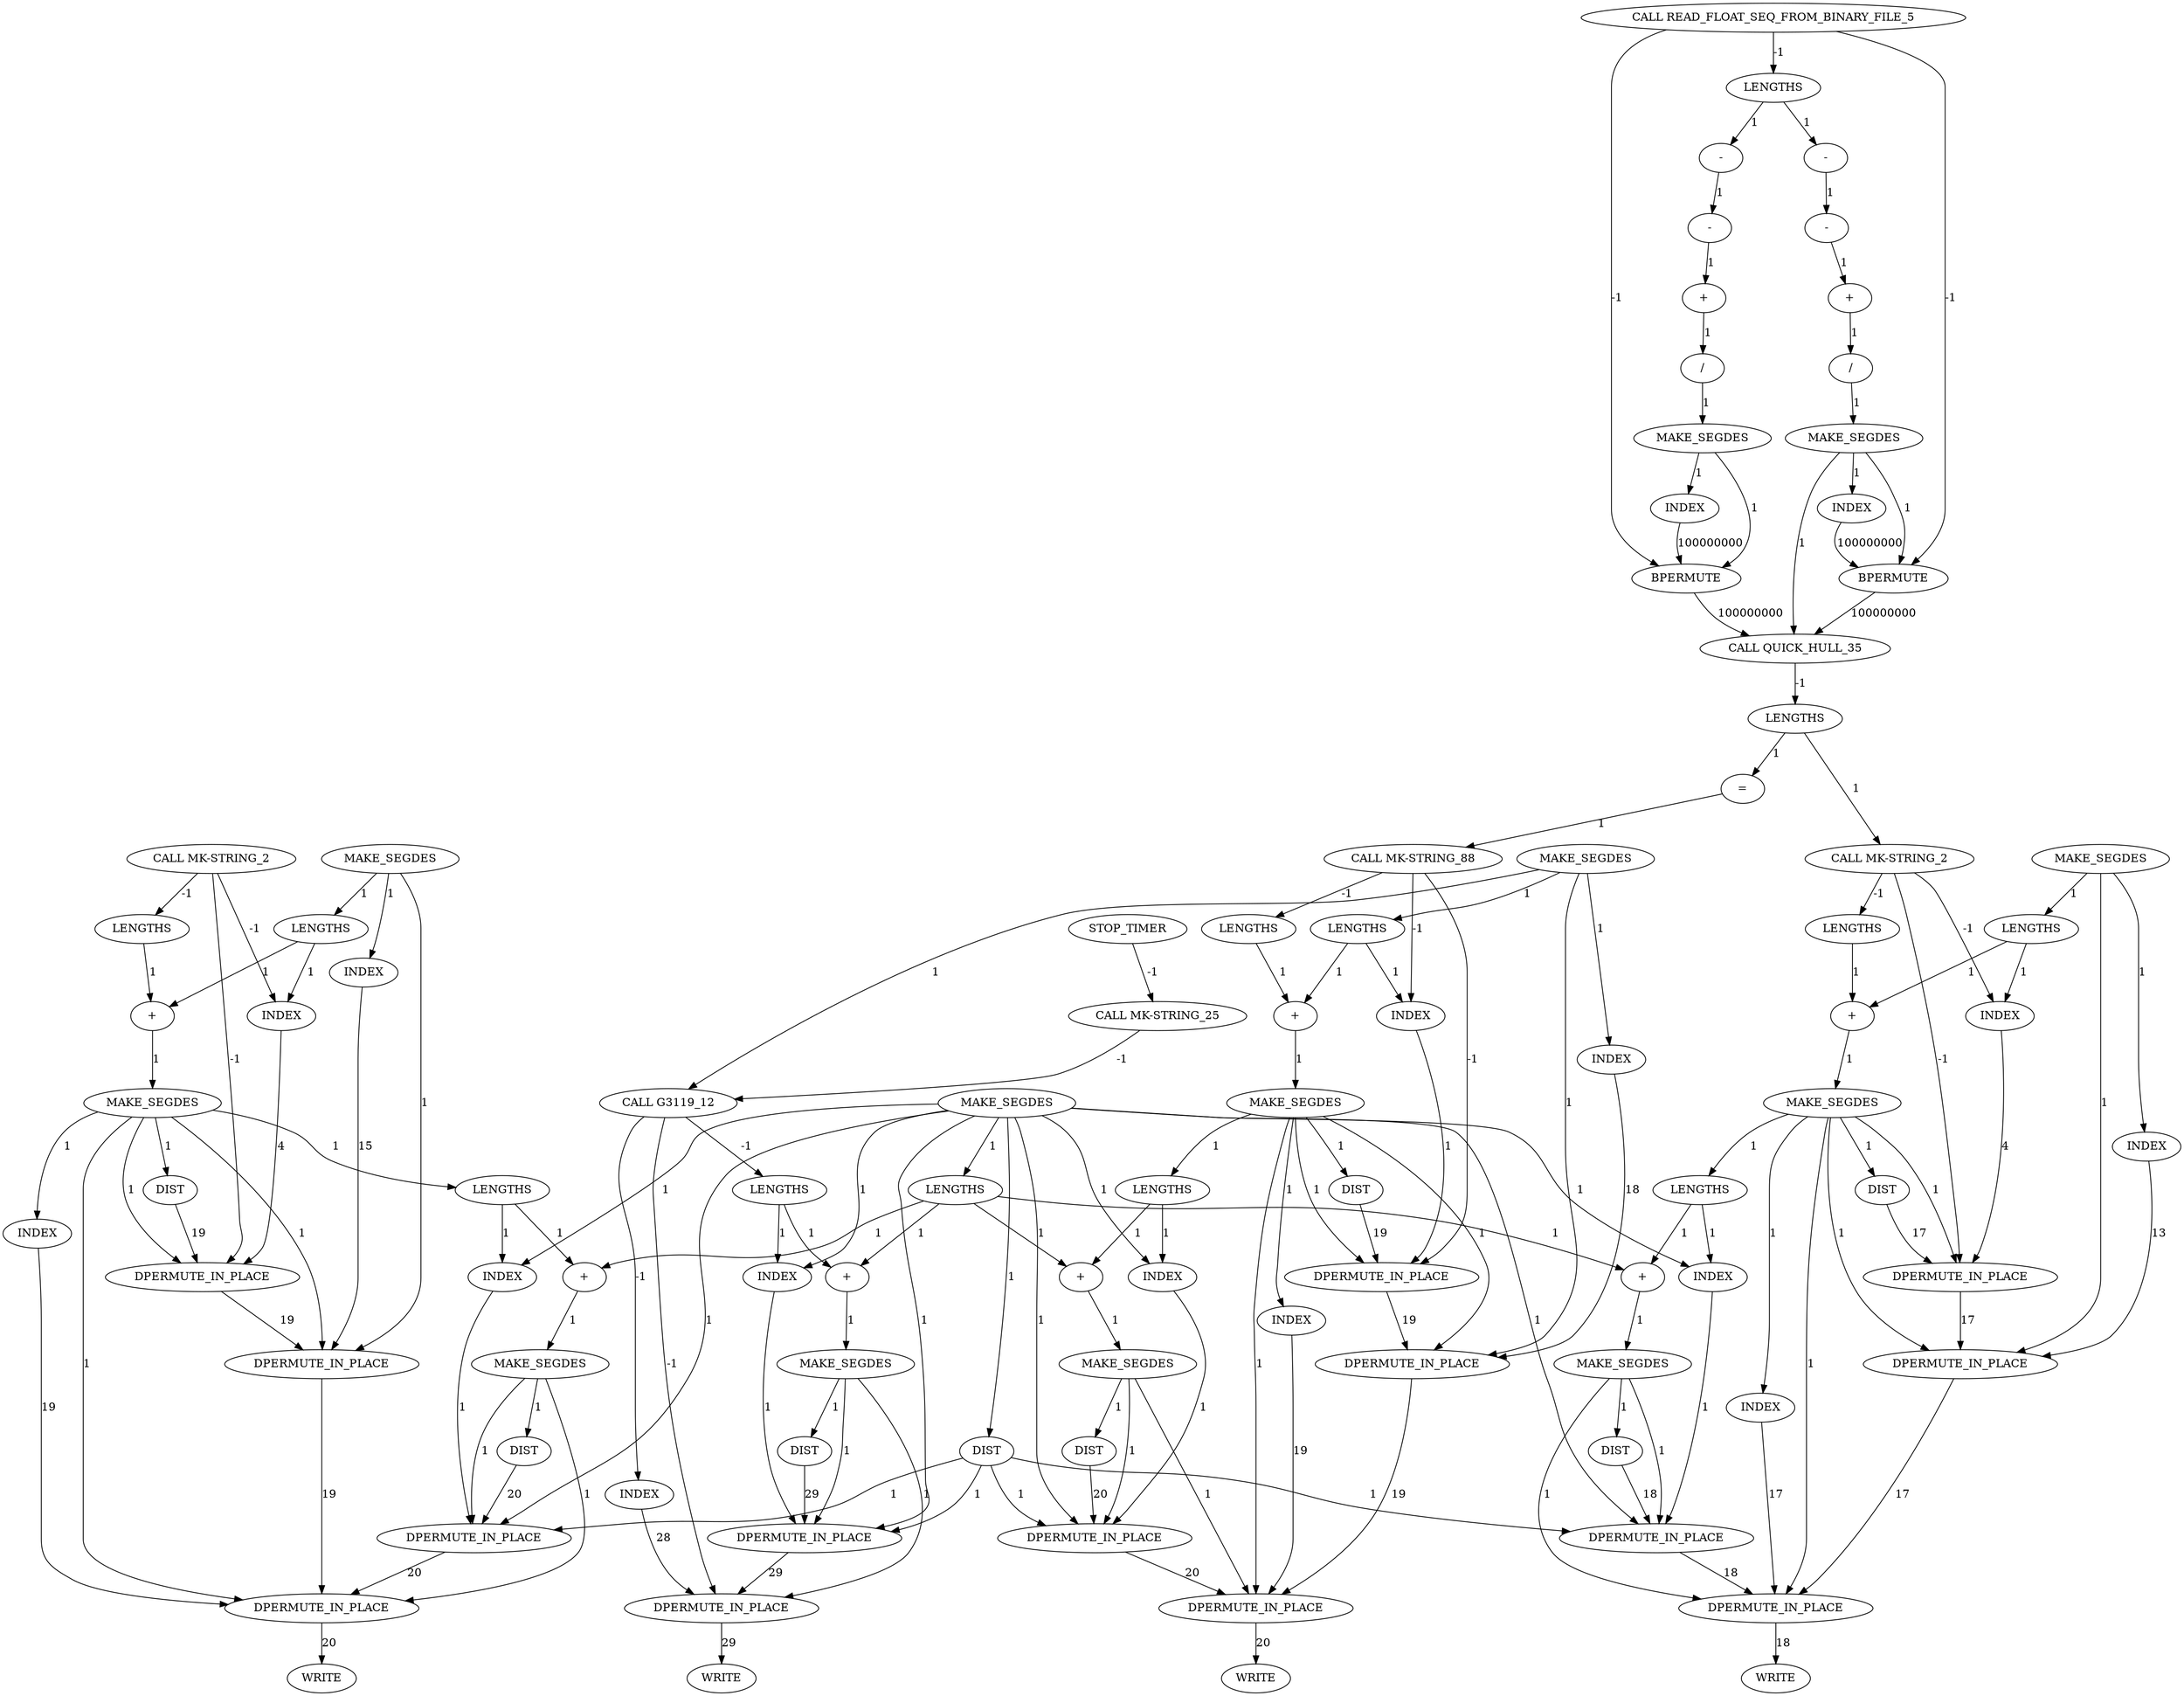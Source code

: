 digraph {
	convex_hull_large_rl_INST_22 [label="CALL QUICK_HULL_35" cost=0]
	convex_hull_large_rl_INST_2359 [label="-" cost=43]
	convex_hull_large_rl_INST_2329 [label="-" cost=1]
	convex_hull_large_rl_INST_53 [label="=" cost=215]
	convex_hull_large_rl_INST_2507 [label=LENGTHS cost=43]
	convex_hull_large_rl_INST_2721 [label=INDEX cost=2064]
	convex_hull_large_rl_INST_2886 [label=MAKE_SEGDES cost=43]
	convex_hull_large_rl_INST_39 [label="CALL MK-STRING_2" cost=0]
	convex_hull_large_rl_INST_2737 [label=MAKE_SEGDES cost=86]
	convex_hull_large_rl_INST_2574 [label=INDEX cost=215]
	convex_hull_large_rl_INST_6308 [label=DPERMUTE_IN_PLACE cost=86]
	convex_hull_large_rl_INST_2709 [label=INDEX cost=129]
	convex_hull_large_rl_INST_2379 [label=BPERMUTE cost=652673823]
	convex_hull_large_rl_INST_6309 [label=DPERMUTE_IN_PLACE cost=214]
	convex_hull_large_rl_INST_6302 [label=DPERMUTE_IN_PLACE cost=214]
	convex_hull_large_rl_INST_2366 [label=MAKE_SEGDES cost=1032]
	convex_hull_large_rl_INST_6299 [label=DPERMUTE_IN_PLACE cost=2193]
	convex_hull_large_rl_INST_6312 [label=DPERMUTE_IN_PLACE cost=129]
	convex_hull_large_rl_INST_2881 [label="+" cost=43]
	convex_hull_large_rl_INST_6301 [label=DPERMUTE_IN_PLACE cost=215]
	convex_hull_large_rl_INST_2403 [label=DIST cost=43]
	convex_hull_large_rl_INST_2417 [label=LENGTHS cost=43]
	convex_hull_large_rl_INST_2743 [label=DIST cost=86]
	convex_hull_large_rl_INST_2804 [label="+" cost=129]
	convex_hull_large_rl_INST_30 [label="CALL MK-STRING_25" cost=0]
	convex_hull_large_rl_INST_31 [label="CALL G3119_12" cost=0]
	convex_hull_large_rl_INST_2361 [label="+" cost=516]
	convex_hull_large_rl_INST_2441 [label=MAKE_SEGDES cost=43]
	convex_hull_large_rl_INST_2793 [label=INDEX cost=172]
	convex_hull_large_rl_INST_2475 [label=LENGTHS cost=3956]
	convex_hull_large_rl_INST_2916 [label=WRITE cost=0]
	convex_hull_large_rl_INST_27 [label=MAKE_SEGDES cost=129]
	convex_hull_large_rl_INST_58 [label="CALL MK-STRING_88" cost=0]
	convex_hull_large_rl_INST_2767 [label=WRITE cost=0]
	convex_hull_large_rl_INST_2815 [label=DIST cost=43]
	convex_hull_large_rl_INST_35 [label=MAKE_SEGDES cost=86]
	convex_hull_large_rl_INST_2732 [label="+" cost=86]
	convex_hull_large_rl_INST_2508 [label="+" cost=86]
	convex_hull_large_rl_INST_2870 [label=INDEX cost=215]
	convex_hull_large_rl_INST_2489 [label=LENGTHS cost=86]
	convex_hull_large_rl_INST_6311 [label=DPERMUTE_IN_PLACE cost=387]
	convex_hull_large_rl_INST_2596 [label=DIST cost=86]
	convex_hull_large_rl_INST_2519 [label=DIST cost=86]
	convex_hull_large_rl_INST_25 [label=STOP_TIMER cost=0]
	convex_hull_large_rl_INST_2632 [label=INDEX cost=2107]
	convex_hull_large_rl_INST_2585 [label="+" cost=86]
	convex_hull_large_rl_INST_2562 [label=INDEX cost=2666]
	convex_hull_large_rl_INST_2397 [label=MAKE_SEGDES cost=43]
	convex_hull_large_rl_INST_6300 [label=DPERMUTE_IN_PLACE cost=171]
	convex_hull_large_rl_INST_2803 [label=LENGTHS cost=1806]
	convex_hull_large_rl_INST_2357 [label="-" cost=903]
	convex_hull_large_rl_INST_2566 [label=LENGTHS cost=86]
	convex_hull_large_rl_INST_6303 [label=DPERMUTE_IN_PLACE cost=171]
	convex_hull_large_rl_INST_2858 [label=INDEX cost=86]
	convex_hull_large_rl_INST_2785 [label=LENGTHS cost=86]
	convex_hull_large_rl_INST_6310 [label=DPERMUTE_IN_PLACE cost=129]
	convex_hull_large_rl_INST_2644 [label=INDEX cost=172]
	convex_hull_large_rl_INST_2371 [label=INDEX cost=1075]
	convex_hull_large_rl_INST_47 [label="CALL MK-STRING_2" cost=0]
	convex_hull_large_rl_INST_6306 [label=DPERMUTE_IN_PLACE cost=172]
	convex_hull_large_rl_INST_2654 [label=LENGTHS cost=43]
	convex_hull_large_rl_INST_2425 [label=INDEX cost=172]
	convex_hull_large_rl_INST_2713 [label=LENGTHS cost=43]
	convex_hull_large_rl_INST_2660 [label=MAKE_SEGDES cost=43]
	convex_hull_large_rl_INST_2497 [label=INDEX cost=172]
	convex_hull_large_rl_INST_2666 [label=DIST cost=43]
	convex_hull_large_rl_INST_2485 [label=INDEX cost=172]
	convex_hull_large_rl_INST_2436 [label="+" cost=86]
	convex_hull_large_rl_INST_2862 [label=LENGTHS cost=43]
	convex_hull_large_rl_INST_2331 [label="+" cost=473]
	convex_hull_large_rl_INST_2655 [label="+" cost=86]
	convex_hull_large_rl_INST_2349 [label=BPERMUTE cost=672130635]
	convex_hull_large_rl_INST_2447 [label=DIST cost=43]
	convex_hull_large_rl_INST_2620 [label=WRITE cost=0]
	convex_hull_large_rl_INST_6307 [label=DPERMUTE_IN_PLACE cost=129]
	convex_hull_large_rl_INST_2471 [label=WRITE cost=0]
	convex_hull_large_rl_INST_2636 [label=LENGTHS cost=43]
	convex_hull_large_rl_INST_6304 [label=DPERMUTE_IN_PLACE cost=172]
	convex_hull_large_rl_INST_2809 [label=MAKE_SEGDES cost=43]
	convex_hull_large_rl_INST_2435 [label=LENGTHS cost=43]
	convex_hull_large_rl_INST_2513 [label=MAKE_SEGDES cost=43]
	convex_hull_large_rl_INST_2327 [label="-" cost=989]
	convex_hull_large_rl_INST_11 [label="CALL READ_FLOAT_SEQ_FROM_BINARY_FILE_5" cost=0]
	convex_hull_large_rl_INST_2335 [label="/" cost=172]
	convex_hull_large_rl_INST_2336 [label=MAKE_SEGDES cost=1]
	convex_hull_large_rl_INST_44 [label=MAKE_SEGDES cost=43]
	convex_hull_large_rl_INST_2413 [label=INDEX cost=129]
	convex_hull_large_rl_INST_2341 [label=INDEX cost=1806]
	convex_hull_large_rl_INST_2590 [label=MAKE_SEGDES cost=43]
	convex_hull_large_rl_INST_2892 [label=DIST cost=86]
	convex_hull_large_rl_INST_6305 [label=DPERMUTE_IN_PLACE cost=215]
	convex_hull_large_rl_INST_2325 [label=LENGTHS cost=3999]
	convex_hull_large_rl_INST_2781 [label=INDEX cost=215]
	convex_hull_large_rl_INST_2365 [label="/" cost=86]
	convex_hull_large_rl_INST_22 -> convex_hull_large_rl_INST_2475 [label=-1 cost=-1]
	convex_hull_large_rl_INST_2359 -> convex_hull_large_rl_INST_2361 [label=1 cost=1]
	convex_hull_large_rl_INST_2329 -> convex_hull_large_rl_INST_2331 [label=1 cost=1]
	convex_hull_large_rl_INST_53 -> convex_hull_large_rl_INST_58 [label=1 cost=1]
	convex_hull_large_rl_INST_2507 -> convex_hull_large_rl_INST_2508 [label=1 cost=1]
	convex_hull_large_rl_INST_2721 -> convex_hull_large_rl_INST_6307 [label=1 cost=1]
	convex_hull_large_rl_INST_2886 -> convex_hull_large_rl_INST_2892 [label=1 cost=1]
	convex_hull_large_rl_INST_2886 -> convex_hull_large_rl_INST_6311 [label=1 cost=1]
	convex_hull_large_rl_INST_2886 -> convex_hull_large_rl_INST_6312 [label=1 cost=1]
	convex_hull_large_rl_INST_39 -> convex_hull_large_rl_INST_2497 [label=-1 cost=-1]
	convex_hull_large_rl_INST_39 -> convex_hull_large_rl_INST_2507 [label=-1 cost=-1]
	convex_hull_large_rl_INST_39 -> convex_hull_large_rl_INST_6301 [label=-1 cost=-1]
	convex_hull_large_rl_INST_2737 -> convex_hull_large_rl_INST_2743 [label=1 cost=1]
	convex_hull_large_rl_INST_2737 -> convex_hull_large_rl_INST_6307 [label=1 cost=1]
	convex_hull_large_rl_INST_2737 -> convex_hull_large_rl_INST_6308 [label=1 cost=1]
	convex_hull_large_rl_INST_2574 -> convex_hull_large_rl_INST_6303 [label=1 cost=1]
	convex_hull_large_rl_INST_6308 -> convex_hull_large_rl_INST_2767 [label=20 cost=20]
	convex_hull_large_rl_INST_2709 -> convex_hull_large_rl_INST_6308 [label=19 cost=19]
	convex_hull_large_rl_INST_2379 -> convex_hull_large_rl_INST_22 [label=100000000 cost=100000000]
	convex_hull_large_rl_INST_6309 -> convex_hull_large_rl_INST_6310 [label=19 cost=19]
	convex_hull_large_rl_INST_6302 -> convex_hull_large_rl_INST_6304 [label=17 cost=17]
	convex_hull_large_rl_INST_2366 -> convex_hull_large_rl_INST_2371 [label=1 cost=1]
	convex_hull_large_rl_INST_2366 -> convex_hull_large_rl_INST_2379 [label=1 cost=1]
	convex_hull_large_rl_INST_6299 -> convex_hull_large_rl_INST_6300 [label=29 cost=29]
	convex_hull_large_rl_INST_6312 -> convex_hull_large_rl_INST_2916 [label=20 cost=20]
	convex_hull_large_rl_INST_2881 -> convex_hull_large_rl_INST_2886 [label=1 cost=1]
	convex_hull_large_rl_INST_6301 -> convex_hull_large_rl_INST_6302 [label=17 cost=17]
	convex_hull_large_rl_INST_2403 -> convex_hull_large_rl_INST_6299 [label=1 cost=1]
	convex_hull_large_rl_INST_2403 -> convex_hull_large_rl_INST_6303 [label=1 cost=1]
	convex_hull_large_rl_INST_2403 -> convex_hull_large_rl_INST_6307 [label=1 cost=1]
	convex_hull_large_rl_INST_2403 -> convex_hull_large_rl_INST_6311 [label=1 cost=1]
	convex_hull_large_rl_INST_2417 -> convex_hull_large_rl_INST_2425 [label=1 cost=1]
	convex_hull_large_rl_INST_2417 -> convex_hull_large_rl_INST_2436 [label=1 cost=1]
	convex_hull_large_rl_INST_2743 -> convex_hull_large_rl_INST_6307 [label=20 cost=20]
	convex_hull_large_rl_INST_2804 -> convex_hull_large_rl_INST_2809 [label=1 cost=1]
	convex_hull_large_rl_INST_30 -> convex_hull_large_rl_INST_31 [label=-1 cost=-1]
	convex_hull_large_rl_INST_31 -> convex_hull_large_rl_INST_2413 [label=-1 cost=-1]
	convex_hull_large_rl_INST_31 -> convex_hull_large_rl_INST_2417 [label=-1 cost=-1]
	convex_hull_large_rl_INST_31 -> convex_hull_large_rl_INST_6300 [label=-1 cost=-1]
	convex_hull_large_rl_INST_2361 -> convex_hull_large_rl_INST_2365 [label=1 cost=1]
	convex_hull_large_rl_INST_2441 -> convex_hull_large_rl_INST_2447 [label=1 cost=1]
	convex_hull_large_rl_INST_2441 -> convex_hull_large_rl_INST_6299 [label=1 cost=1]
	convex_hull_large_rl_INST_2441 -> convex_hull_large_rl_INST_6300 [label=1 cost=1]
	convex_hull_large_rl_INST_2793 -> convex_hull_large_rl_INST_6309 [label=1 cost=1]
	convex_hull_large_rl_INST_2475 -> convex_hull_large_rl_INST_39 [label=1 cost=1]
	convex_hull_large_rl_INST_2475 -> convex_hull_large_rl_INST_53 [label=1 cost=1]
	convex_hull_large_rl_INST_27 -> convex_hull_large_rl_INST_31 [label=1 cost=1]
	convex_hull_large_rl_INST_27 -> convex_hull_large_rl_INST_2781 [label=1 cost=1]
	convex_hull_large_rl_INST_27 -> convex_hull_large_rl_INST_2785 [label=1 cost=1]
	convex_hull_large_rl_INST_27 -> convex_hull_large_rl_INST_6310 [label=1 cost=1]
	convex_hull_large_rl_INST_58 -> convex_hull_large_rl_INST_2793 [label=-1 cost=-1]
	convex_hull_large_rl_INST_58 -> convex_hull_large_rl_INST_2803 [label=-1 cost=-1]
	convex_hull_large_rl_INST_58 -> convex_hull_large_rl_INST_6309 [label=-1 cost=-1]
	convex_hull_large_rl_INST_2815 -> convex_hull_large_rl_INST_6309 [label=19 cost=19]
	convex_hull_large_rl_INST_35 -> convex_hull_large_rl_INST_2485 [label=1 cost=1]
	convex_hull_large_rl_INST_35 -> convex_hull_large_rl_INST_2489 [label=1 cost=1]
	convex_hull_large_rl_INST_35 -> convex_hull_large_rl_INST_6302 [label=1 cost=1]
	convex_hull_large_rl_INST_2732 -> convex_hull_large_rl_INST_2737 [label=1 cost=1]
	convex_hull_large_rl_INST_2508 -> convex_hull_large_rl_INST_2513 [label=1 cost=1]
	convex_hull_large_rl_INST_2870 -> convex_hull_large_rl_INST_6311 [label=1 cost=1]
	convex_hull_large_rl_INST_2489 -> convex_hull_large_rl_INST_2497 [label=1 cost=1]
	convex_hull_large_rl_INST_2489 -> convex_hull_large_rl_INST_2508 [label=1 cost=1]
	convex_hull_large_rl_INST_6311 -> convex_hull_large_rl_INST_6312 [label=20 cost=20]
	convex_hull_large_rl_INST_2596 -> convex_hull_large_rl_INST_6303 [label=18 cost=18]
	convex_hull_large_rl_INST_2519 -> convex_hull_large_rl_INST_6301 [label=17 cost=17]
	convex_hull_large_rl_INST_25 -> convex_hull_large_rl_INST_30 [label=-1 cost=-1]
	convex_hull_large_rl_INST_2632 -> convex_hull_large_rl_INST_6306 [label=15 cost=15]
	convex_hull_large_rl_INST_2585 -> convex_hull_large_rl_INST_2590 [label=1 cost=1]
	convex_hull_large_rl_INST_2562 -> convex_hull_large_rl_INST_6304 [label=17 cost=17]
	convex_hull_large_rl_INST_2397 -> convex_hull_large_rl_INST_2403 [label=1 cost=1]
	convex_hull_large_rl_INST_2397 -> convex_hull_large_rl_INST_2425 [label=1 cost=1]
	convex_hull_large_rl_INST_2397 -> convex_hull_large_rl_INST_2435 [label=1 cost=1]
	convex_hull_large_rl_INST_2397 -> convex_hull_large_rl_INST_6299 [label=1 cost=1]
	convex_hull_large_rl_INST_2397 -> convex_hull_large_rl_INST_2574 [label=1 cost=1]
	convex_hull_large_rl_INST_2397 -> convex_hull_large_rl_INST_6303 [label=1 cost=1]
	convex_hull_large_rl_INST_2397 -> convex_hull_large_rl_INST_2721 [label=1 cost=1]
	convex_hull_large_rl_INST_2397 -> convex_hull_large_rl_INST_6307 [label=1 cost=1]
	convex_hull_large_rl_INST_2397 -> convex_hull_large_rl_INST_2870 [label=1 cost=1]
	convex_hull_large_rl_INST_2397 -> convex_hull_large_rl_INST_6311 [label=1 cost=1]
	convex_hull_large_rl_INST_6300 -> convex_hull_large_rl_INST_2471 [label=29 cost=29]
	convex_hull_large_rl_INST_2803 -> convex_hull_large_rl_INST_2804 [label=1 cost=1]
	convex_hull_large_rl_INST_2357 -> convex_hull_large_rl_INST_2359 [label=1 cost=1]
	convex_hull_large_rl_INST_2566 -> convex_hull_large_rl_INST_2574 [label=1 cost=1]
	convex_hull_large_rl_INST_2566 -> convex_hull_large_rl_INST_2585 [label=1 cost=1]
	convex_hull_large_rl_INST_6303 -> convex_hull_large_rl_INST_6304 [label=18 cost=18]
	convex_hull_large_rl_INST_2858 -> convex_hull_large_rl_INST_6312 [label=19 cost=19]
	convex_hull_large_rl_INST_2785 -> convex_hull_large_rl_INST_2793 [label=1 cost=1]
	convex_hull_large_rl_INST_2785 -> convex_hull_large_rl_INST_2804 [label=1 cost=1]
	convex_hull_large_rl_INST_6310 -> convex_hull_large_rl_INST_6312 [label=19 cost=19]
	convex_hull_large_rl_INST_2644 -> convex_hull_large_rl_INST_6305 [label=4 cost=4]
	convex_hull_large_rl_INST_2371 -> convex_hull_large_rl_INST_2379 [label=100000000 cost=100000000]
	convex_hull_large_rl_INST_47 -> convex_hull_large_rl_INST_2644 [label=-1 cost=-1]
	convex_hull_large_rl_INST_47 -> convex_hull_large_rl_INST_2654 [label=-1 cost=-1]
	convex_hull_large_rl_INST_47 -> convex_hull_large_rl_INST_6305 [label=-1 cost=-1]
	convex_hull_large_rl_INST_6306 -> convex_hull_large_rl_INST_6308 [label=19 cost=19]
	convex_hull_large_rl_INST_2654 -> convex_hull_large_rl_INST_2655 [label=1 cost=1]
	convex_hull_large_rl_INST_2425 -> convex_hull_large_rl_INST_6299 [label=1 cost=1]
	convex_hull_large_rl_INST_2713 -> convex_hull_large_rl_INST_2721 [label=1 cost=1]
	convex_hull_large_rl_INST_2713 -> convex_hull_large_rl_INST_2732 [label=1 cost=1]
	convex_hull_large_rl_INST_2660 -> convex_hull_large_rl_INST_2666 [label=1 cost=1]
	convex_hull_large_rl_INST_2660 -> convex_hull_large_rl_INST_6305 [label=1 cost=1]
	convex_hull_large_rl_INST_2660 -> convex_hull_large_rl_INST_6306 [label=1 cost=1]
	convex_hull_large_rl_INST_2660 -> convex_hull_large_rl_INST_2709 [label=1 cost=1]
	convex_hull_large_rl_INST_2660 -> convex_hull_large_rl_INST_2713 [label=1 cost=1]
	convex_hull_large_rl_INST_2660 -> convex_hull_large_rl_INST_6308 [label=1 cost=1]
	convex_hull_large_rl_INST_2497 -> convex_hull_large_rl_INST_6301 [label=4 cost=4]
	convex_hull_large_rl_INST_2666 -> convex_hull_large_rl_INST_6305 [label=19 cost=19]
	convex_hull_large_rl_INST_2485 -> convex_hull_large_rl_INST_6302 [label=13 cost=13]
	convex_hull_large_rl_INST_2436 -> convex_hull_large_rl_INST_2441 [label=1 cost=1]
	convex_hull_large_rl_INST_2862 -> convex_hull_large_rl_INST_2870 [label=1 cost=1]
	convex_hull_large_rl_INST_2862 -> convex_hull_large_rl_INST_2881 [label=1 cost=1]
	convex_hull_large_rl_INST_2331 -> convex_hull_large_rl_INST_2335 [label=1 cost=1]
	convex_hull_large_rl_INST_2655 -> convex_hull_large_rl_INST_2660 [label=1 cost=1]
	convex_hull_large_rl_INST_2349 -> convex_hull_large_rl_INST_22 [label=100000000 cost=100000000]
	convex_hull_large_rl_INST_2447 -> convex_hull_large_rl_INST_6299 [label=29 cost=29]
	convex_hull_large_rl_INST_6307 -> convex_hull_large_rl_INST_6308 [label=20 cost=20]
	convex_hull_large_rl_INST_2636 -> convex_hull_large_rl_INST_2644 [label=1 cost=1]
	convex_hull_large_rl_INST_2636 -> convex_hull_large_rl_INST_2655 [label=1 cost=1]
	convex_hull_large_rl_INST_6304 -> convex_hull_large_rl_INST_2620 [label=18 cost=18]
	convex_hull_large_rl_INST_2809 -> convex_hull_large_rl_INST_2815 [label=1 cost=1]
	convex_hull_large_rl_INST_2809 -> convex_hull_large_rl_INST_6309 [label=1 cost=1]
	convex_hull_large_rl_INST_2809 -> convex_hull_large_rl_INST_6310 [label=1 cost=1]
	convex_hull_large_rl_INST_2809 -> convex_hull_large_rl_INST_2858 [label=1 cost=1]
	convex_hull_large_rl_INST_2809 -> convex_hull_large_rl_INST_2862 [label=1 cost=1]
	convex_hull_large_rl_INST_2809 -> convex_hull_large_rl_INST_6312 [label=1 cost=1]
	convex_hull_large_rl_INST_2435 -> convex_hull_large_rl_INST_2436 [label=1 cost=1]
	convex_hull_large_rl_INST_2435 -> convex_hull_large_rl_INST_2585 [label=1 cost=1]
	convex_hull_large_rl_INST_2435 -> convex_hull_large_rl_INST_2732 [label=1 cost=1]
	convex_hull_large_rl_INST_2435 -> convex_hull_large_rl_INST_2881 [label=1 cost=1]
	convex_hull_large_rl_INST_2513 -> convex_hull_large_rl_INST_2519 [label=1 cost=1]
	convex_hull_large_rl_INST_2513 -> convex_hull_large_rl_INST_6301 [label=1 cost=1]
	convex_hull_large_rl_INST_2513 -> convex_hull_large_rl_INST_6302 [label=1 cost=1]
	convex_hull_large_rl_INST_2513 -> convex_hull_large_rl_INST_2562 [label=1 cost=1]
	convex_hull_large_rl_INST_2513 -> convex_hull_large_rl_INST_2566 [label=1 cost=1]
	convex_hull_large_rl_INST_2513 -> convex_hull_large_rl_INST_6304 [label=1 cost=1]
	convex_hull_large_rl_INST_2327 -> convex_hull_large_rl_INST_2329 [label=1 cost=1]
	convex_hull_large_rl_INST_11 -> convex_hull_large_rl_INST_2325 [label=-1 cost=-1]
	convex_hull_large_rl_INST_11 -> convex_hull_large_rl_INST_2349 [label=-1 cost=-1]
	convex_hull_large_rl_INST_11 -> convex_hull_large_rl_INST_2379 [label=-1 cost=-1]
	convex_hull_large_rl_INST_2335 -> convex_hull_large_rl_INST_2336 [label=1 cost=1]
	convex_hull_large_rl_INST_2336 -> convex_hull_large_rl_INST_2341 [label=1 cost=1]
	convex_hull_large_rl_INST_2336 -> convex_hull_large_rl_INST_2349 [label=1 cost=1]
	convex_hull_large_rl_INST_2336 -> convex_hull_large_rl_INST_22 [label=1 cost=1]
	convex_hull_large_rl_INST_44 -> convex_hull_large_rl_INST_2632 [label=1 cost=1]
	convex_hull_large_rl_INST_44 -> convex_hull_large_rl_INST_2636 [label=1 cost=1]
	convex_hull_large_rl_INST_44 -> convex_hull_large_rl_INST_6306 [label=1 cost=1]
	convex_hull_large_rl_INST_2413 -> convex_hull_large_rl_INST_6300 [label=28 cost=28]
	convex_hull_large_rl_INST_2341 -> convex_hull_large_rl_INST_2349 [label=100000000 cost=100000000]
	convex_hull_large_rl_INST_2590 -> convex_hull_large_rl_INST_2596 [label=1 cost=1]
	convex_hull_large_rl_INST_2590 -> convex_hull_large_rl_INST_6303 [label=1 cost=1]
	convex_hull_large_rl_INST_2590 -> convex_hull_large_rl_INST_6304 [label=1 cost=1]
	convex_hull_large_rl_INST_2892 -> convex_hull_large_rl_INST_6311 [label=20 cost=20]
	convex_hull_large_rl_INST_6305 -> convex_hull_large_rl_INST_6306 [label=19 cost=19]
	convex_hull_large_rl_INST_2325 -> convex_hull_large_rl_INST_2327 [label=1 cost=1]
	convex_hull_large_rl_INST_2325 -> convex_hull_large_rl_INST_2357 [label=1 cost=1]
	convex_hull_large_rl_INST_2781 -> convex_hull_large_rl_INST_6310 [label=18 cost=18]
	convex_hull_large_rl_INST_2365 -> convex_hull_large_rl_INST_2366 [label=1 cost=1]
}

